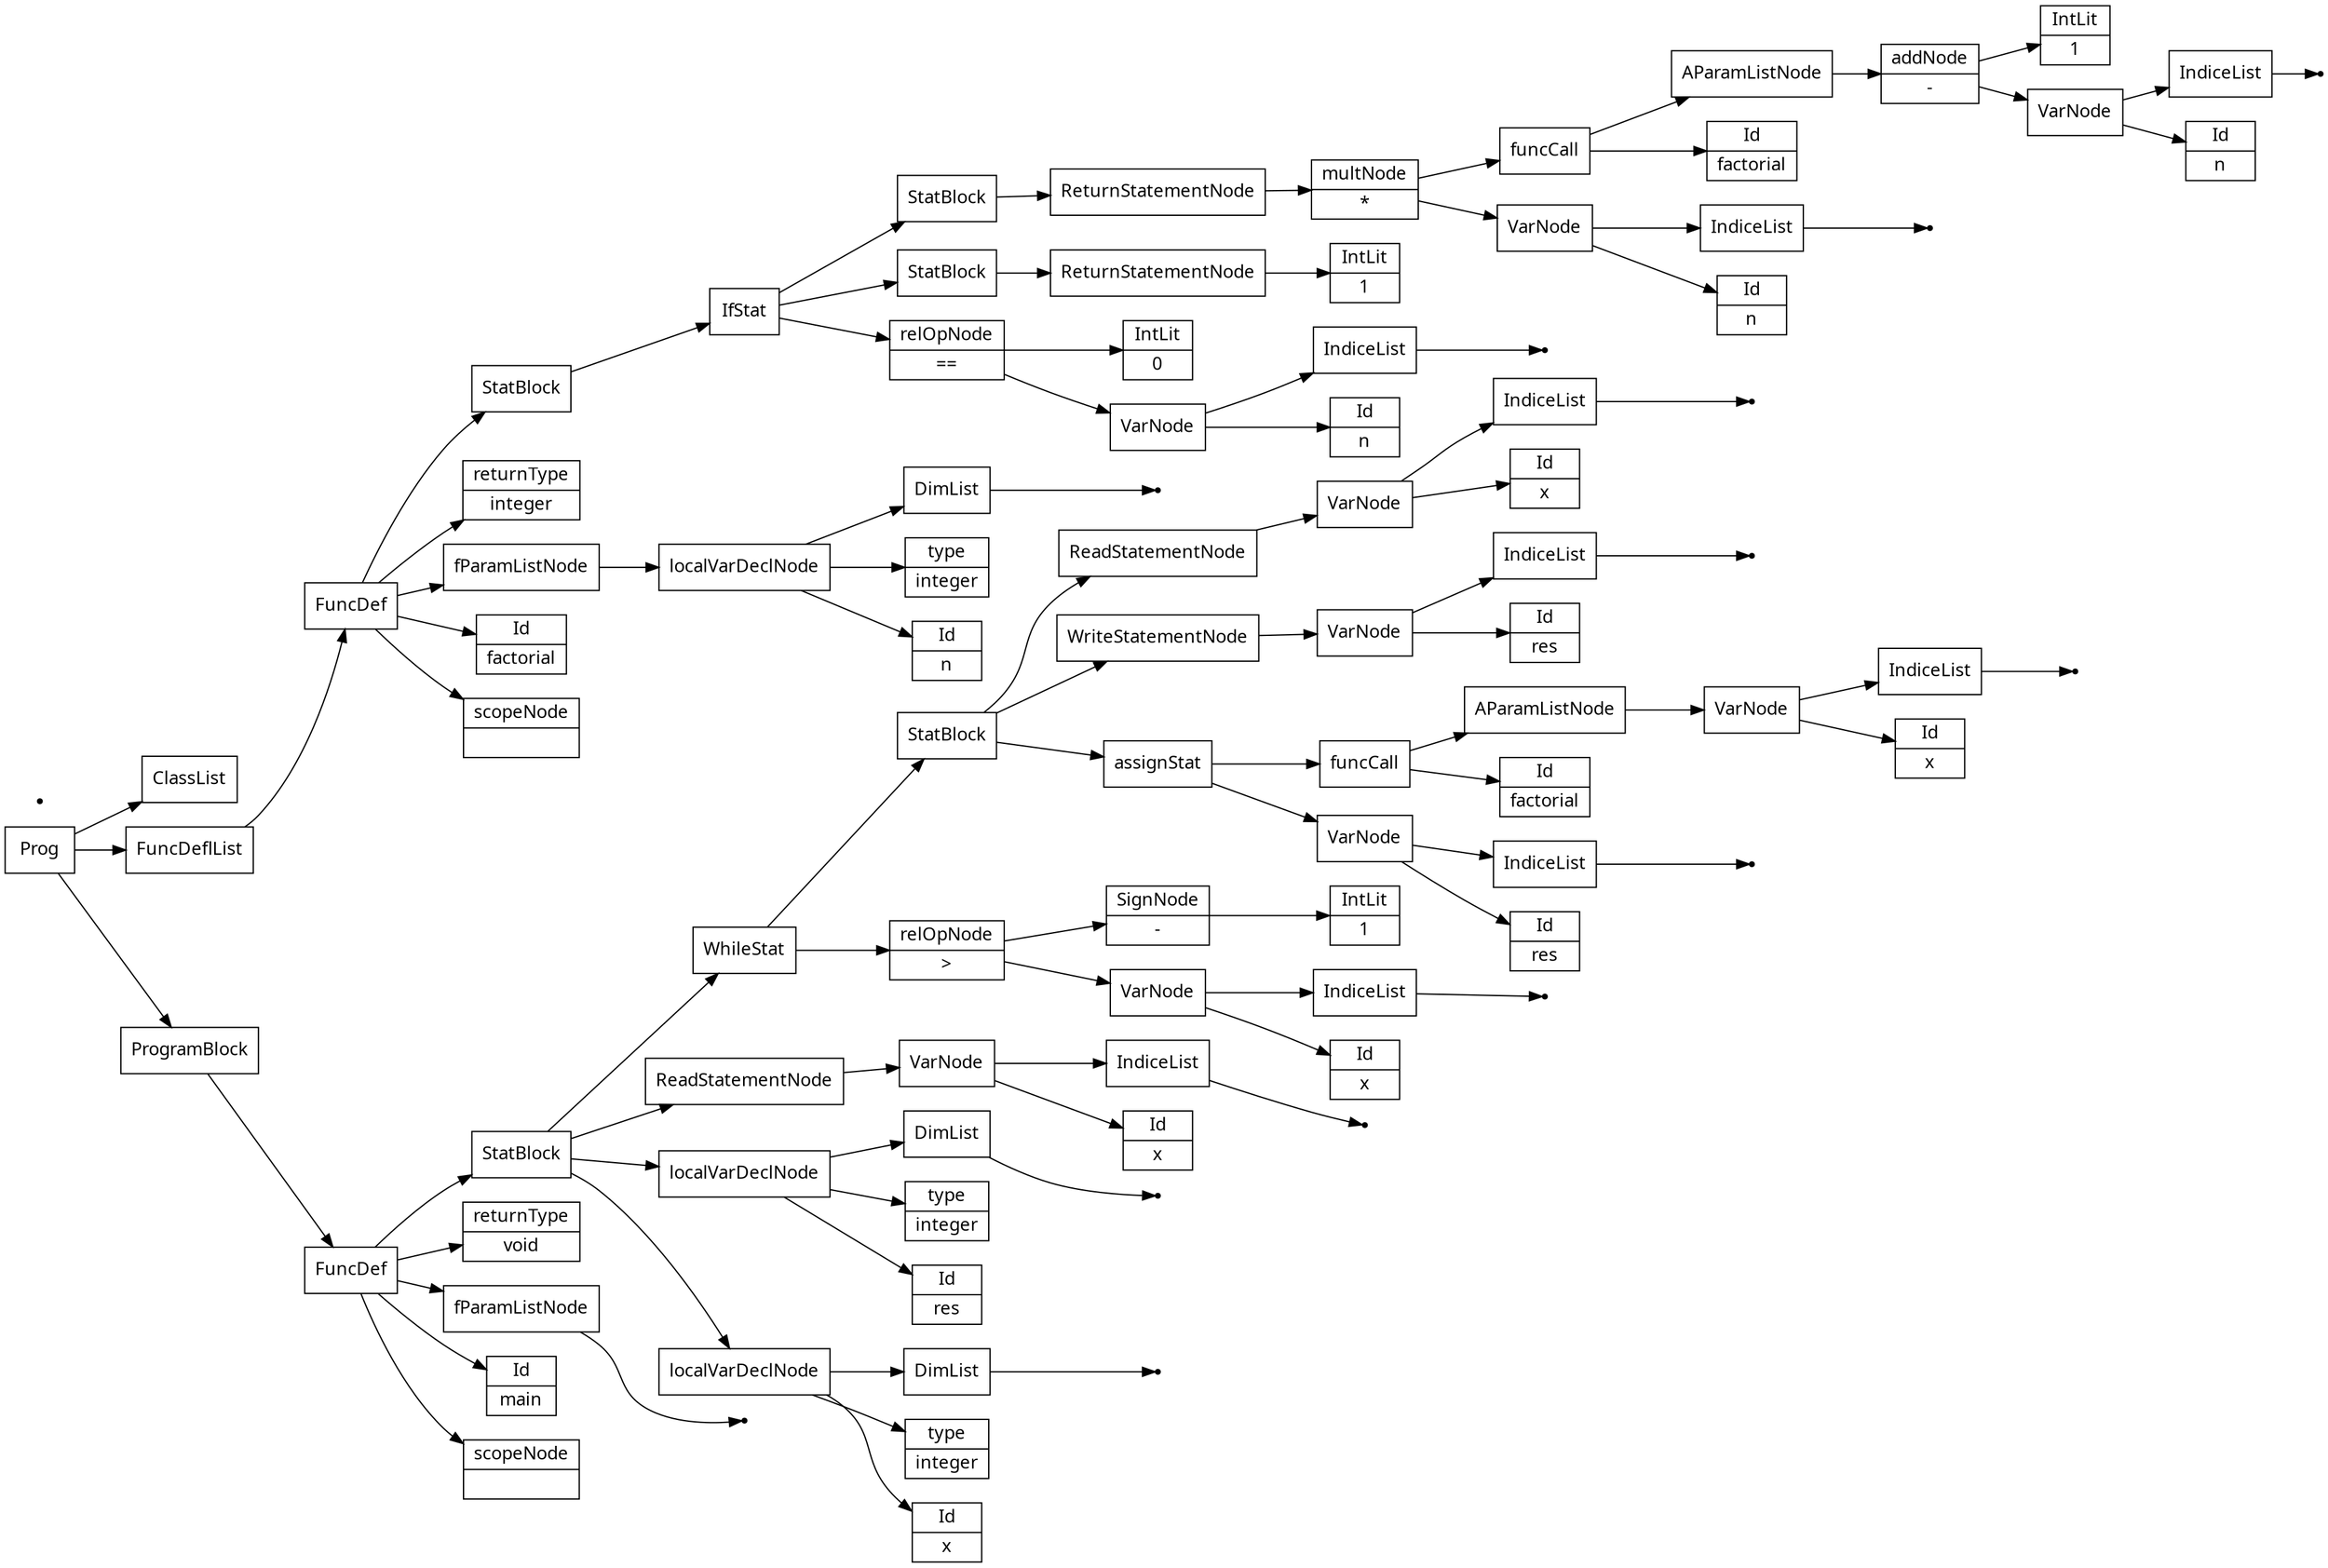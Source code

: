 digraph AST {
node [shape=record];
 node [fontname=Sans];charset="UTF-8" splines=true splines=spline rankdir =LR ordering="out"
1[label="scopeNode| "];
none3[shape="point"];
4[label="fParamListNode"];
4->none3;
5[label="returnType|void"];
7[label="Id|x"];
8[label="type|integer"];
none10[shape="point"];
11[label="DimList"];
11->none10;
12[label="localVarDeclNode"];
12->11;
12->8;
12->7;
13[label="Id|res"];
14[label="type|integer"];
none16[shape="point"];
17[label="DimList"];
17->none16;
18[label="localVarDeclNode"];
18->17;
18->14;
18->13;
19[label="ReadStatementNode"];
20[label="Id|x"];
none22[shape="point"];
23[label="IndiceList"];
23->none22;
24[label="VarNode"];
24->23;
24->20;
19->24;
25[label="Id|x"];
none27[shape="point"];
28[label="IndiceList"];
28->none27;
29[label="VarNode"];
29->28;
29->25;
30[label="relOpNode|\>"];
31[label="SignNode|-"];
32[label="IntLit|1"];
31->32;
30->31;
30->29;
34[label="Id|res"];
none36[shape="point"];
37[label="IndiceList"];
37->none36;
38[label="VarNode"];
38->37;
38->34;
39[label="Id|factorial"];
41[label="Id|x"];
none43[shape="point"];
44[label="IndiceList"];
44->none43;
45[label="VarNode"];
45->44;
45->41;
46[label="AParamListNode"];
46->45;
47[label="funcCall"];
47->46;
47->39;
48[label="assignStat"];
48->47;
48->38;
49[label="Id|res"];
none51[shape="point"];
52[label="IndiceList"];
52->none51;
53[label="VarNode"];
53->52;
53->49;
54[label="WriteStatementNode"];
54->53;
55[label="ReadStatementNode"];
56[label="Id|x"];
none58[shape="point"];
59[label="IndiceList"];
59->none58;
60[label="VarNode"];
60->59;
60->56;
55->60;
61[label="StatBlock"];
61->55;
61->54;
61->48;
62[label="WhileStat"];
62->61;
62->30;
63[label="StatBlock"];
63->62;
63->19;
63->18;
63->12;
64[label="FuncDef"];
0[label="Id|main"];
64->63;
64->5;
64->4;
64->0;
64->1;
66[label="scopeNode| "];
68[label="Id|n"];
69[label="type|integer"];
none71[shape="point"];
72[label="DimList"];
72->none71;
73[label="localVarDeclNode"];
73->72;
73->69;
73->68;
74[label="fParamListNode"];
74->73;
75[label="returnType|integer"];
77[label="Id|n"];
none79[shape="point"];
80[label="IndiceList"];
80->none79;
81[label="VarNode"];
81->80;
81->77;
82[label="relOpNode|\=="];
83[label="IntLit|0"];
82->83;
82->81;
85[label="IntLit|1"];
86[label="ReturnStatementNode"];
86->85;
87[label="StatBlock"];
87->86;
89[label="Id|n"];
none91[shape="point"];
92[label="IndiceList"];
92->none91;
93[label="VarNode"];
93->92;
93->89;
94[label="multNode|*"];
95[label="Id|factorial"];
97[label="Id|n"];
none99[shape="point"];
100[label="IndiceList"];
100->none99;
101[label="VarNode"];
101->100;
101->97;
102[label="addNode|-"];
103[label="IntLit|1"];
102->103;
102->101;
104[label="AParamListNode"];
104->102;
105[label="funcCall"];
105->104;
105->95;
94->105;
94->93;
106[label="ReturnStatementNode"];
106->94;
107[label="StatBlock"];
107->106;
108[label="IfStat"];
108->107;
108->87;
108->82;
109[label="StatBlock"];
109->108;
110[label="FuncDef"];
65[label="Id|factorial"];
110->109;
110->75;
110->74;
110->65;
110->66;
111[label="ClassList"];
112[label="FuncDeflList"];
113[label="Prog"];
114[label="ProgramBlock"];
112->110;
114->64;
none115[shape="point"];
113->111;
113->112;
113->114;
}